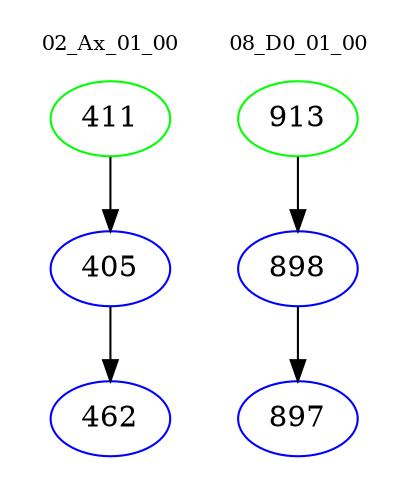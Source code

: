 digraph{
subgraph cluster_0 {
color = white
label = "02_Ax_01_00";
fontsize=10;
T0_411 [label="411", color="green"]
T0_411 -> T0_405 [color="black"]
T0_405 [label="405", color="blue"]
T0_405 -> T0_462 [color="black"]
T0_462 [label="462", color="blue"]
}
subgraph cluster_1 {
color = white
label = "08_D0_01_00";
fontsize=10;
T1_913 [label="913", color="green"]
T1_913 -> T1_898 [color="black"]
T1_898 [label="898", color="blue"]
T1_898 -> T1_897 [color="black"]
T1_897 [label="897", color="blue"]
}
}
